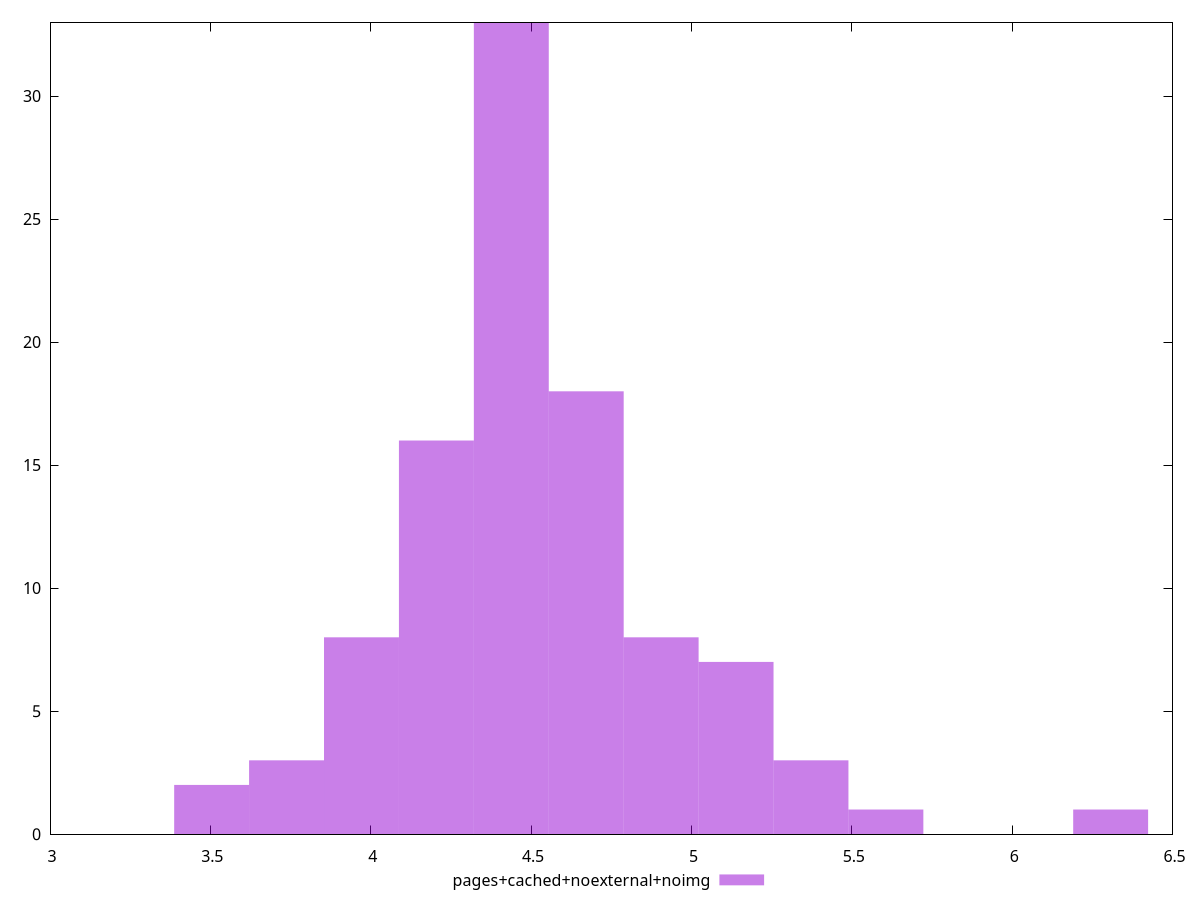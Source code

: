 $_pagesCachedNoexternalNoimg <<EOF
4.438373721220649 33
4.905570955033349 8
4.671972338126999 18
5.139169571939699 7
4.204775104314299 16
5.6063668057523985 1
3.971176487407949 8
5.372768188846049 3
3.5039792535952494 2
6.307162656471449 1
3.737577870501599 3
EOF
set key outside below
set terminal pngcairo
set output "report_00004_2020-11-02T20-21-41.718Z/network-server-latency/pages+cached+noexternal+noimg//raw_hist.png"
set yrange [0:33]
set boxwidth 0.23359861690634995
set style fill transparent solid 0.5 noborder
plot $_pagesCachedNoexternalNoimg title "pages+cached+noexternal+noimg" with boxes ,